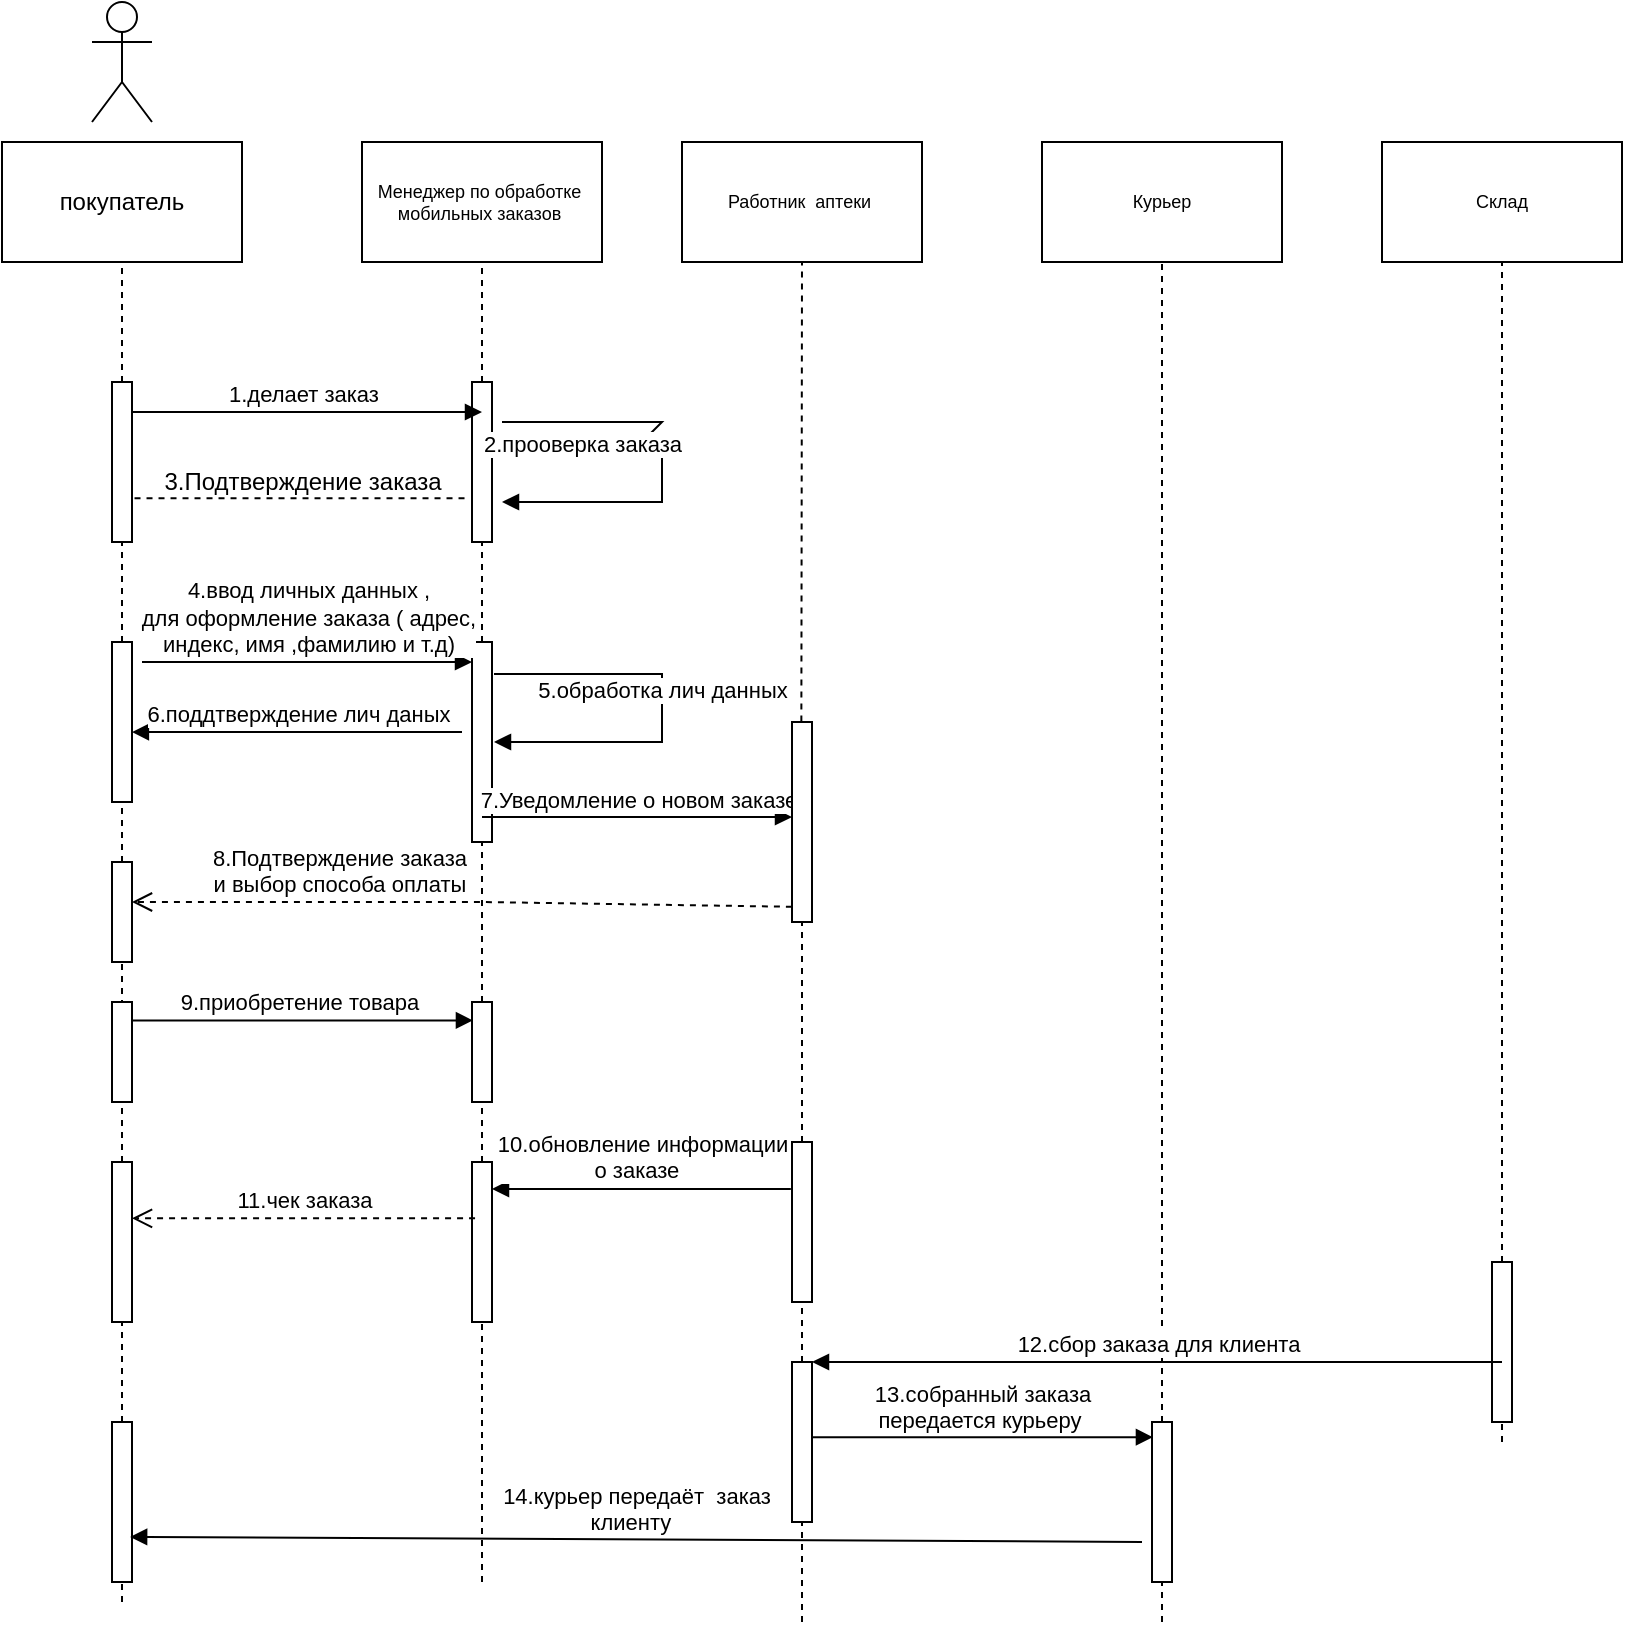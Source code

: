 <mxfile version="20.6.2" type="device"><diagram id="TkoWoMMUVcBziTo8gUKL" name="Страница 1"><mxGraphModel dx="2249" dy="1874" grid="1" gridSize="10" guides="1" tooltips="1" connect="1" arrows="1" fold="1" page="1" pageScale="1" pageWidth="827" pageHeight="1169" math="0" shadow="0"><root><mxCell id="0"/><mxCell id="1" parent="0"/><mxCell id="ai9Bi_rfa4uXTx0Fxnq_-13" value="покупатель" style="rounded=0;whiteSpace=wrap;html=1;" parent="1" vertex="1"><mxGeometry x="-90" y="-60" width="120" height="60" as="geometry"/></mxCell><mxCell id="ai9Bi_rfa4uXTx0Fxnq_-18" value="" style="shape=umlActor;verticalLabelPosition=bottom;verticalAlign=top;html=1;outlineConnect=0;" parent="1" vertex="1"><mxGeometry x="-45" y="-130" width="30" height="60" as="geometry"/></mxCell><mxCell id="sCJyANIUjpJtqtekChBl-4" value="Менеджер по обработке&amp;nbsp;&lt;br&gt;мобильных заказов&amp;nbsp;" style="rounded=0;whiteSpace=wrap;html=1;fontSize=9;fillColor=none;" parent="1" vertex="1"><mxGeometry x="90" y="-60" width="120" height="60" as="geometry"/></mxCell><mxCell id="sCJyANIUjpJtqtekChBl-11" value="Работник&amp;nbsp; аптеки&amp;nbsp;" style="rounded=0;whiteSpace=wrap;html=1;fontSize=9;fillColor=none;" parent="1" vertex="1"><mxGeometry x="250" y="-60" width="120" height="60" as="geometry"/></mxCell><mxCell id="sCJyANIUjpJtqtekChBl-12" value="Склад" style="rounded=0;whiteSpace=wrap;html=1;fontSize=9;fillColor=none;" parent="1" vertex="1"><mxGeometry x="600" y="-60" width="120" height="60" as="geometry"/></mxCell><mxCell id="sCJyANIUjpJtqtekChBl-13" value="Курьер" style="rounded=0;whiteSpace=wrap;html=1;fontSize=9;fillColor=none;" parent="1" vertex="1"><mxGeometry x="430" y="-60" width="120" height="60" as="geometry"/></mxCell><mxCell id="NPxbTNNXBvW7QKW1DXbI-1" value="" style="endArrow=none;dashed=1;html=1;rounded=0;entryX=0.5;entryY=1;entryDx=0;entryDy=0;startArrow=none;" parent="1" source="NPxbTNNXBvW7QKW1DXbI-8" target="ai9Bi_rfa4uXTx0Fxnq_-13" edge="1"><mxGeometry width="50" height="50" relative="1" as="geometry"><mxPoint x="-30" y="680" as="sourcePoint"/><mxPoint x="570" y="230" as="targetPoint"/></mxGeometry></mxCell><mxCell id="NPxbTNNXBvW7QKW1DXbI-2" value="" style="endArrow=none;dashed=1;html=1;rounded=0;entryX=0.5;entryY=1;entryDx=0;entryDy=0;startArrow=none;" parent="1" source="NPxbTNNXBvW7QKW1DXbI-10" target="sCJyANIUjpJtqtekChBl-4" edge="1"><mxGeometry width="50" height="50" relative="1" as="geometry"><mxPoint x="150" y="681.053" as="sourcePoint"/><mxPoint x="570" y="230" as="targetPoint"/></mxGeometry></mxCell><mxCell id="NPxbTNNXBvW7QKW1DXbI-4" value="" style="endArrow=none;dashed=1;html=1;rounded=0;entryX=0.5;entryY=1;entryDx=0;entryDy=0;" parent="1" target="sCJyANIUjpJtqtekChBl-12" edge="1"><mxGeometry width="50" height="50" relative="1" as="geometry"><mxPoint x="660" y="590" as="sourcePoint"/><mxPoint x="570" y="370" as="targetPoint"/></mxGeometry></mxCell><mxCell id="NPxbTNNXBvW7QKW1DXbI-5" value="" style="endArrow=none;dashed=1;html=1;rounded=0;entryX=0.5;entryY=1;entryDx=0;entryDy=0;startArrow=none;exitX=0.468;exitY=-0.003;exitDx=0;exitDy=0;exitPerimeter=0;" parent="1" source="NPxbTNNXBvW7QKW1DXbI-26" target="sCJyANIUjpJtqtekChBl-11" edge="1"><mxGeometry width="50" height="50" relative="1" as="geometry"><mxPoint x="340" y="680" as="sourcePoint"/><mxPoint x="570" y="370" as="targetPoint"/></mxGeometry></mxCell><mxCell id="NPxbTNNXBvW7QKW1DXbI-6" value="" style="endArrow=none;dashed=1;html=1;rounded=0;entryX=0.5;entryY=1;entryDx=0;entryDy=0;startArrow=none;" parent="1" source="NPxbTNNXBvW7QKW1DXbI-47" target="sCJyANIUjpJtqtekChBl-13" edge="1"><mxGeometry width="50" height="50" relative="1" as="geometry"><mxPoint x="490" y="680" as="sourcePoint"/><mxPoint x="570" y="370" as="targetPoint"/></mxGeometry></mxCell><mxCell id="NPxbTNNXBvW7QKW1DXbI-8" value="" style="html=1;points=[];perimeter=orthogonalPerimeter;" parent="1" vertex="1"><mxGeometry x="-35" y="60" width="10" height="80" as="geometry"/></mxCell><mxCell id="NPxbTNNXBvW7QKW1DXbI-9" value="" style="endArrow=none;dashed=1;html=1;rounded=0;entryX=0.5;entryY=1;entryDx=0;entryDy=0;startArrow=none;" parent="1" source="NPxbTNNXBvW7QKW1DXbI-18" target="NPxbTNNXBvW7QKW1DXbI-8" edge="1"><mxGeometry width="50" height="50" relative="1" as="geometry"><mxPoint x="-30" y="680" as="sourcePoint"/><mxPoint x="-30" as="targetPoint"/></mxGeometry></mxCell><mxCell id="NPxbTNNXBvW7QKW1DXbI-10" value="" style="html=1;points=[];perimeter=orthogonalPerimeter;" parent="1" vertex="1"><mxGeometry x="145" y="60" width="10" height="80" as="geometry"/></mxCell><mxCell id="NPxbTNNXBvW7QKW1DXbI-11" value="" style="endArrow=none;dashed=1;html=1;rounded=0;entryX=0.5;entryY=1;entryDx=0;entryDy=0;startArrow=none;" parent="1" source="NPxbTNNXBvW7QKW1DXbI-20" target="NPxbTNNXBvW7QKW1DXbI-10" edge="1"><mxGeometry width="50" height="50" relative="1" as="geometry"><mxPoint x="150" y="681.053" as="sourcePoint"/><mxPoint x="150" as="targetPoint"/></mxGeometry></mxCell><mxCell id="NPxbTNNXBvW7QKW1DXbI-12" value="1.делает заказ&amp;nbsp;" style="html=1;verticalAlign=bottom;endArrow=block;rounded=0;exitX=0.995;exitY=0.188;exitDx=0;exitDy=0;exitPerimeter=0;" parent="1" source="NPxbTNNXBvW7QKW1DXbI-8" edge="1"><mxGeometry width="80" relative="1" as="geometry"><mxPoint x="500" y="260" as="sourcePoint"/><mxPoint x="150" y="75" as="targetPoint"/></mxGeometry></mxCell><mxCell id="NPxbTNNXBvW7QKW1DXbI-14" value="2.прооверка заказа" style="html=1;verticalAlign=bottom;endArrow=block;rounded=0;" parent="1" edge="1"><mxGeometry x="0.626" y="-20" width="80" relative="1" as="geometry"><mxPoint x="160" y="80" as="sourcePoint"/><mxPoint x="160" y="120" as="targetPoint"/><Array as="points"><mxPoint x="200" y="80"/><mxPoint x="240" y="80"/><mxPoint x="230" y="90"/><mxPoint x="240" y="90"/><mxPoint x="240" y="100"/><mxPoint x="240" y="120"/></Array><mxPoint as="offset"/></mxGeometry></mxCell><mxCell id="NPxbTNNXBvW7QKW1DXbI-16" value="" style="endArrow=none;dashed=1;html=1;rounded=0;entryX=1.1;entryY=0.727;entryDx=0;entryDy=0;entryPerimeter=0;exitX=-0.374;exitY=0.727;exitDx=0;exitDy=0;exitPerimeter=0;" parent="1" source="NPxbTNNXBvW7QKW1DXbI-10" target="NPxbTNNXBvW7QKW1DXbI-8" edge="1"><mxGeometry width="50" height="50" relative="1" as="geometry"><mxPoint x="510" y="290" as="sourcePoint"/><mxPoint x="560" y="240" as="targetPoint"/></mxGeometry></mxCell><mxCell id="NPxbTNNXBvW7QKW1DXbI-17" value="3.Подтверждение заказа" style="text;html=1;align=center;verticalAlign=middle;resizable=0;points=[];autosize=1;strokeColor=none;fillColor=none;" parent="1" vertex="1"><mxGeometry x="-20" y="95" width="160" height="30" as="geometry"/></mxCell><mxCell id="NPxbTNNXBvW7QKW1DXbI-18" value="" style="html=1;points=[];perimeter=orthogonalPerimeter;" parent="1" vertex="1"><mxGeometry x="-35" y="190" width="10" height="80" as="geometry"/></mxCell><mxCell id="NPxbTNNXBvW7QKW1DXbI-19" value="" style="endArrow=none;dashed=1;html=1;rounded=0;entryX=0.5;entryY=1;entryDx=0;entryDy=0;startArrow=none;" parent="1" source="NPxbTNNXBvW7QKW1DXbI-30" target="NPxbTNNXBvW7QKW1DXbI-18" edge="1"><mxGeometry width="50" height="50" relative="1" as="geometry"><mxPoint x="-30" y="680" as="sourcePoint"/><mxPoint x="-30" y="140" as="targetPoint"/></mxGeometry></mxCell><mxCell id="NPxbTNNXBvW7QKW1DXbI-20" value="" style="html=1;points=[];perimeter=orthogonalPerimeter;" parent="1" vertex="1"><mxGeometry x="145" y="190" width="10" height="100" as="geometry"/></mxCell><mxCell id="NPxbTNNXBvW7QKW1DXbI-21" value="" style="endArrow=none;dashed=1;html=1;rounded=0;entryX=0.5;entryY=1;entryDx=0;entryDy=0;startArrow=none;" parent="1" source="NPxbTNNXBvW7QKW1DXbI-33" target="NPxbTNNXBvW7QKW1DXbI-20" edge="1"><mxGeometry width="50" height="50" relative="1" as="geometry"><mxPoint x="150" y="681.053" as="sourcePoint"/><mxPoint x="150" y="140" as="targetPoint"/></mxGeometry></mxCell><mxCell id="NPxbTNNXBvW7QKW1DXbI-22" value="4.ввод личных данных ,&lt;br&gt;для оформление заказа ( адрес,&lt;br&gt;индекс, имя ,фамилию и т.д)" style="html=1;verticalAlign=bottom;endArrow=block;rounded=0;exitX=1.5;exitY=0.125;exitDx=0;exitDy=0;exitPerimeter=0;" parent="1" source="NPxbTNNXBvW7QKW1DXbI-18" target="NPxbTNNXBvW7QKW1DXbI-20" edge="1"><mxGeometry width="80" relative="1" as="geometry"><mxPoint x="500" y="270" as="sourcePoint"/><mxPoint x="580" y="270" as="targetPoint"/></mxGeometry></mxCell><mxCell id="NPxbTNNXBvW7QKW1DXbI-23" value="6.поддтверждение лич даных" style="html=1;verticalAlign=bottom;endArrow=block;rounded=0;entryX=0.995;entryY=0.563;entryDx=0;entryDy=0;entryPerimeter=0;" parent="1" target="NPxbTNNXBvW7QKW1DXbI-18" edge="1"><mxGeometry width="80" relative="1" as="geometry"><mxPoint x="140" y="235" as="sourcePoint"/><mxPoint x="580" y="240" as="targetPoint"/></mxGeometry></mxCell><mxCell id="NPxbTNNXBvW7QKW1DXbI-24" value="5.обработка лич данных" style="html=1;verticalAlign=bottom;endArrow=block;rounded=0;" parent="1" edge="1"><mxGeometry x="0.0" width="80" relative="1" as="geometry"><mxPoint x="156" y="206" as="sourcePoint"/><mxPoint x="156" y="240" as="targetPoint"/><Array as="points"><mxPoint x="240" y="206"/><mxPoint x="240" y="240"/></Array><mxPoint as="offset"/></mxGeometry></mxCell><mxCell id="NPxbTNNXBvW7QKW1DXbI-25" value="7.Уведомление о новом заказе" style="html=1;verticalAlign=bottom;endArrow=block;rounded=0;exitX=0.5;exitY=0.875;exitDx=0;exitDy=0;exitPerimeter=0;" parent="1" source="NPxbTNNXBvW7QKW1DXbI-20" target="NPxbTNNXBvW7QKW1DXbI-26" edge="1"><mxGeometry width="80" relative="1" as="geometry"><mxPoint x="500" y="240" as="sourcePoint"/><mxPoint x="340" y="260" as="targetPoint"/></mxGeometry></mxCell><mxCell id="NPxbTNNXBvW7QKW1DXbI-26" value="" style="html=1;points=[];perimeter=orthogonalPerimeter;" parent="1" vertex="1"><mxGeometry x="305" y="230" width="10" height="100" as="geometry"/></mxCell><mxCell id="NPxbTNNXBvW7QKW1DXbI-27" value="" style="endArrow=none;dashed=1;html=1;rounded=0;entryX=0.5;entryY=1;entryDx=0;entryDy=0;startArrow=none;" parent="1" source="NPxbTNNXBvW7QKW1DXbI-37" target="NPxbTNNXBvW7QKW1DXbI-26" edge="1"><mxGeometry width="50" height="50" relative="1" as="geometry"><mxPoint x="305" y="680" as="sourcePoint"/><mxPoint x="340" as="targetPoint"/></mxGeometry></mxCell><mxCell id="NPxbTNNXBvW7QKW1DXbI-28" value="8.Подтверждение заказа&amp;nbsp;&lt;br&gt;и выбор способа оплаты&amp;nbsp;" style="html=1;verticalAlign=bottom;endArrow=open;dashed=1;endSize=8;rounded=0;exitX=-0.005;exitY=0.924;exitDx=0;exitDy=0;exitPerimeter=0;" parent="1" source="NPxbTNNXBvW7QKW1DXbI-26" target="NPxbTNNXBvW7QKW1DXbI-30" edge="1"><mxGeometry x="0.361" relative="1" as="geometry"><mxPoint x="580" y="230" as="sourcePoint"/><mxPoint x="-10" y="320" as="targetPoint"/><Array as="points"><mxPoint x="150" y="320"/></Array><mxPoint as="offset"/></mxGeometry></mxCell><mxCell id="NPxbTNNXBvW7QKW1DXbI-30" value="" style="html=1;points=[];perimeter=orthogonalPerimeter;" parent="1" vertex="1"><mxGeometry x="-35" y="300" width="10" height="50" as="geometry"/></mxCell><mxCell id="NPxbTNNXBvW7QKW1DXbI-31" value="" style="endArrow=none;dashed=1;html=1;rounded=0;entryX=0.5;entryY=1;entryDx=0;entryDy=0;startArrow=none;" parent="1" source="NPxbTNNXBvW7QKW1DXbI-41" target="NPxbTNNXBvW7QKW1DXbI-30" edge="1"><mxGeometry width="50" height="50" relative="1" as="geometry"><mxPoint x="-30" y="680" as="sourcePoint"/><mxPoint x="-30" y="270" as="targetPoint"/></mxGeometry></mxCell><mxCell id="NPxbTNNXBvW7QKW1DXbI-32" value="" style="html=1;points=[];perimeter=orthogonalPerimeter;" parent="1" vertex="1"><mxGeometry x="-35" y="370" width="10" height="50" as="geometry"/></mxCell><mxCell id="NPxbTNNXBvW7QKW1DXbI-33" value="" style="html=1;points=[];perimeter=orthogonalPerimeter;" parent="1" vertex="1"><mxGeometry x="145" y="370" width="10" height="50" as="geometry"/></mxCell><mxCell id="NPxbTNNXBvW7QKW1DXbI-34" value="" style="endArrow=none;dashed=1;html=1;rounded=0;entryX=0.5;entryY=1;entryDx=0;entryDy=0;startArrow=none;" parent="1" source="NPxbTNNXBvW7QKW1DXbI-36" target="NPxbTNNXBvW7QKW1DXbI-33" edge="1"><mxGeometry width="50" height="50" relative="1" as="geometry"><mxPoint x="150" y="681.053" as="sourcePoint"/><mxPoint x="150" y="290" as="targetPoint"/></mxGeometry></mxCell><mxCell id="NPxbTNNXBvW7QKW1DXbI-35" value="9.приобретение товара&amp;nbsp;" style="html=1;verticalAlign=bottom;endArrow=block;rounded=0;entryX=0.047;entryY=0.184;entryDx=0;entryDy=0;entryPerimeter=0;" parent="1" source="NPxbTNNXBvW7QKW1DXbI-32" target="NPxbTNNXBvW7QKW1DXbI-33" edge="1"><mxGeometry width="80" relative="1" as="geometry"><mxPoint x="500" y="210" as="sourcePoint"/><mxPoint x="580" y="210" as="targetPoint"/></mxGeometry></mxCell><mxCell id="NPxbTNNXBvW7QKW1DXbI-37" value="" style="html=1;points=[];perimeter=orthogonalPerimeter;" parent="1" vertex="1"><mxGeometry x="305" y="440" width="10" height="80" as="geometry"/></mxCell><mxCell id="NPxbTNNXBvW7QKW1DXbI-38" value="" style="endArrow=none;dashed=1;html=1;rounded=0;entryX=0.5;entryY=1;entryDx=0;entryDy=0;startArrow=none;" parent="1" source="NPxbTNNXBvW7QKW1DXbI-49" target="NPxbTNNXBvW7QKW1DXbI-37" edge="1"><mxGeometry width="50" height="50" relative="1" as="geometry"><mxPoint x="310" y="680" as="sourcePoint"/><mxPoint x="310" y="330" as="targetPoint"/></mxGeometry></mxCell><mxCell id="NPxbTNNXBvW7QKW1DXbI-36" value="" style="html=1;points=[];perimeter=orthogonalPerimeter;" parent="1" vertex="1"><mxGeometry x="145" y="450" width="10" height="80" as="geometry"/></mxCell><mxCell id="NPxbTNNXBvW7QKW1DXbI-39" value="" style="endArrow=none;dashed=1;html=1;rounded=0;entryX=0.5;entryY=1;entryDx=0;entryDy=0;startArrow=none;" parent="1" target="NPxbTNNXBvW7QKW1DXbI-36" edge="1"><mxGeometry width="50" height="50" relative="1" as="geometry"><mxPoint x="150" y="660" as="sourcePoint"/><mxPoint x="150" y="420" as="targetPoint"/></mxGeometry></mxCell><mxCell id="NPxbTNNXBvW7QKW1DXbI-40" value="10.обновление информации &lt;br&gt;о заказе&amp;nbsp;&amp;nbsp;" style="html=1;verticalAlign=bottom;endArrow=block;rounded=0;exitX=-0.058;exitY=0.293;exitDx=0;exitDy=0;exitPerimeter=0;" parent="1" source="NPxbTNNXBvW7QKW1DXbI-37" target="NPxbTNNXBvW7QKW1DXbI-36" edge="1"><mxGeometry width="80" relative="1" as="geometry"><mxPoint x="500" y="340" as="sourcePoint"/><mxPoint x="580" y="340" as="targetPoint"/></mxGeometry></mxCell><mxCell id="NPxbTNNXBvW7QKW1DXbI-41" value="" style="html=1;points=[];perimeter=orthogonalPerimeter;" parent="1" vertex="1"><mxGeometry x="-35" y="450" width="10" height="80" as="geometry"/></mxCell><mxCell id="NPxbTNNXBvW7QKW1DXbI-42" value="" style="endArrow=none;dashed=1;html=1;rounded=0;entryX=0.5;entryY=1;entryDx=0;entryDy=0;startArrow=none;" parent="1" source="NPxbTNNXBvW7QKW1DXbI-53" target="NPxbTNNXBvW7QKW1DXbI-41" edge="1"><mxGeometry width="50" height="50" relative="1" as="geometry"><mxPoint x="-30" y="680" as="sourcePoint"/><mxPoint x="-30" y="350" as="targetPoint"/></mxGeometry></mxCell><mxCell id="NPxbTNNXBvW7QKW1DXbI-43" value="11.чек заказа" style="html=1;verticalAlign=bottom;endArrow=open;dashed=1;endSize=8;rounded=0;exitX=0.153;exitY=0.352;exitDx=0;exitDy=0;exitPerimeter=0;" parent="1" source="NPxbTNNXBvW7QKW1DXbI-36" target="NPxbTNNXBvW7QKW1DXbI-41" edge="1"><mxGeometry relative="1" as="geometry"><mxPoint x="580" y="330" as="sourcePoint"/><mxPoint x="500" y="330" as="targetPoint"/></mxGeometry></mxCell><mxCell id="NPxbTNNXBvW7QKW1DXbI-45" value="" style="html=1;points=[];perimeter=orthogonalPerimeter;" parent="1" vertex="1"><mxGeometry x="655" y="500" width="10" height="80" as="geometry"/></mxCell><mxCell id="NPxbTNNXBvW7QKW1DXbI-47" value="" style="html=1;points=[];perimeter=orthogonalPerimeter;" parent="1" vertex="1"><mxGeometry x="485" y="580" width="10" height="80" as="geometry"/></mxCell><mxCell id="NPxbTNNXBvW7QKW1DXbI-48" value="" style="endArrow=none;dashed=1;html=1;rounded=0;entryX=0.5;entryY=1;entryDx=0;entryDy=0;" parent="1" target="NPxbTNNXBvW7QKW1DXbI-47" edge="1"><mxGeometry width="50" height="50" relative="1" as="geometry"><mxPoint x="490" y="680" as="sourcePoint"/><mxPoint x="490" as="targetPoint"/></mxGeometry></mxCell><mxCell id="NPxbTNNXBvW7QKW1DXbI-49" value="" style="html=1;points=[];perimeter=orthogonalPerimeter;" parent="1" vertex="1"><mxGeometry x="305" y="550" width="10" height="80" as="geometry"/></mxCell><mxCell id="NPxbTNNXBvW7QKW1DXbI-50" value="" style="endArrow=none;dashed=1;html=1;rounded=0;entryX=0.5;entryY=1;entryDx=0;entryDy=0;" parent="1" target="NPxbTNNXBvW7QKW1DXbI-49" edge="1"><mxGeometry width="50" height="50" relative="1" as="geometry"><mxPoint x="310" y="680" as="sourcePoint"/><mxPoint x="310" y="520" as="targetPoint"/></mxGeometry></mxCell><mxCell id="NPxbTNNXBvW7QKW1DXbI-51" value="12.сбор заказа для клиента" style="html=1;verticalAlign=bottom;endArrow=block;rounded=0;" parent="1" target="NPxbTNNXBvW7QKW1DXbI-49" edge="1"><mxGeometry width="80" relative="1" as="geometry"><mxPoint x="660" y="550" as="sourcePoint"/><mxPoint x="580" y="330" as="targetPoint"/></mxGeometry></mxCell><mxCell id="NPxbTNNXBvW7QKW1DXbI-52" value="13.собранный заказа &lt;br&gt;передается курьеру&amp;nbsp;" style="html=1;verticalAlign=bottom;endArrow=block;rounded=0;entryX=0.047;entryY=0.095;entryDx=0;entryDy=0;entryPerimeter=0;" parent="1" source="NPxbTNNXBvW7QKW1DXbI-49" target="NPxbTNNXBvW7QKW1DXbI-47" edge="1"><mxGeometry width="80" relative="1" as="geometry"><mxPoint x="500" y="330" as="sourcePoint"/><mxPoint x="580" y="330" as="targetPoint"/></mxGeometry></mxCell><mxCell id="NPxbTNNXBvW7QKW1DXbI-53" value="" style="html=1;points=[];perimeter=orthogonalPerimeter;" parent="1" vertex="1"><mxGeometry x="-35" y="580" width="10" height="80" as="geometry"/></mxCell><mxCell id="NPxbTNNXBvW7QKW1DXbI-54" value="" style="endArrow=none;dashed=1;html=1;rounded=0;entryX=0.5;entryY=1;entryDx=0;entryDy=0;" parent="1" target="NPxbTNNXBvW7QKW1DXbI-53" edge="1"><mxGeometry width="50" height="50" relative="1" as="geometry"><mxPoint x="-30" y="670" as="sourcePoint"/><mxPoint x="-30" y="530" as="targetPoint"/></mxGeometry></mxCell><mxCell id="NPxbTNNXBvW7QKW1DXbI-55" value="14.курьер передаёт&amp;nbsp; заказ &lt;br&gt;клиенту&amp;nbsp;&amp;nbsp;" style="html=1;verticalAlign=bottom;endArrow=block;rounded=0;entryX=0.907;entryY=0.718;entryDx=0;entryDy=0;entryPerimeter=0;" parent="1" target="NPxbTNNXBvW7QKW1DXbI-53" edge="1"><mxGeometry width="80" relative="1" as="geometry"><mxPoint x="480" y="640" as="sourcePoint"/><mxPoint x="580" y="450" as="targetPoint"/></mxGeometry></mxCell></root></mxGraphModel></diagram></mxfile>